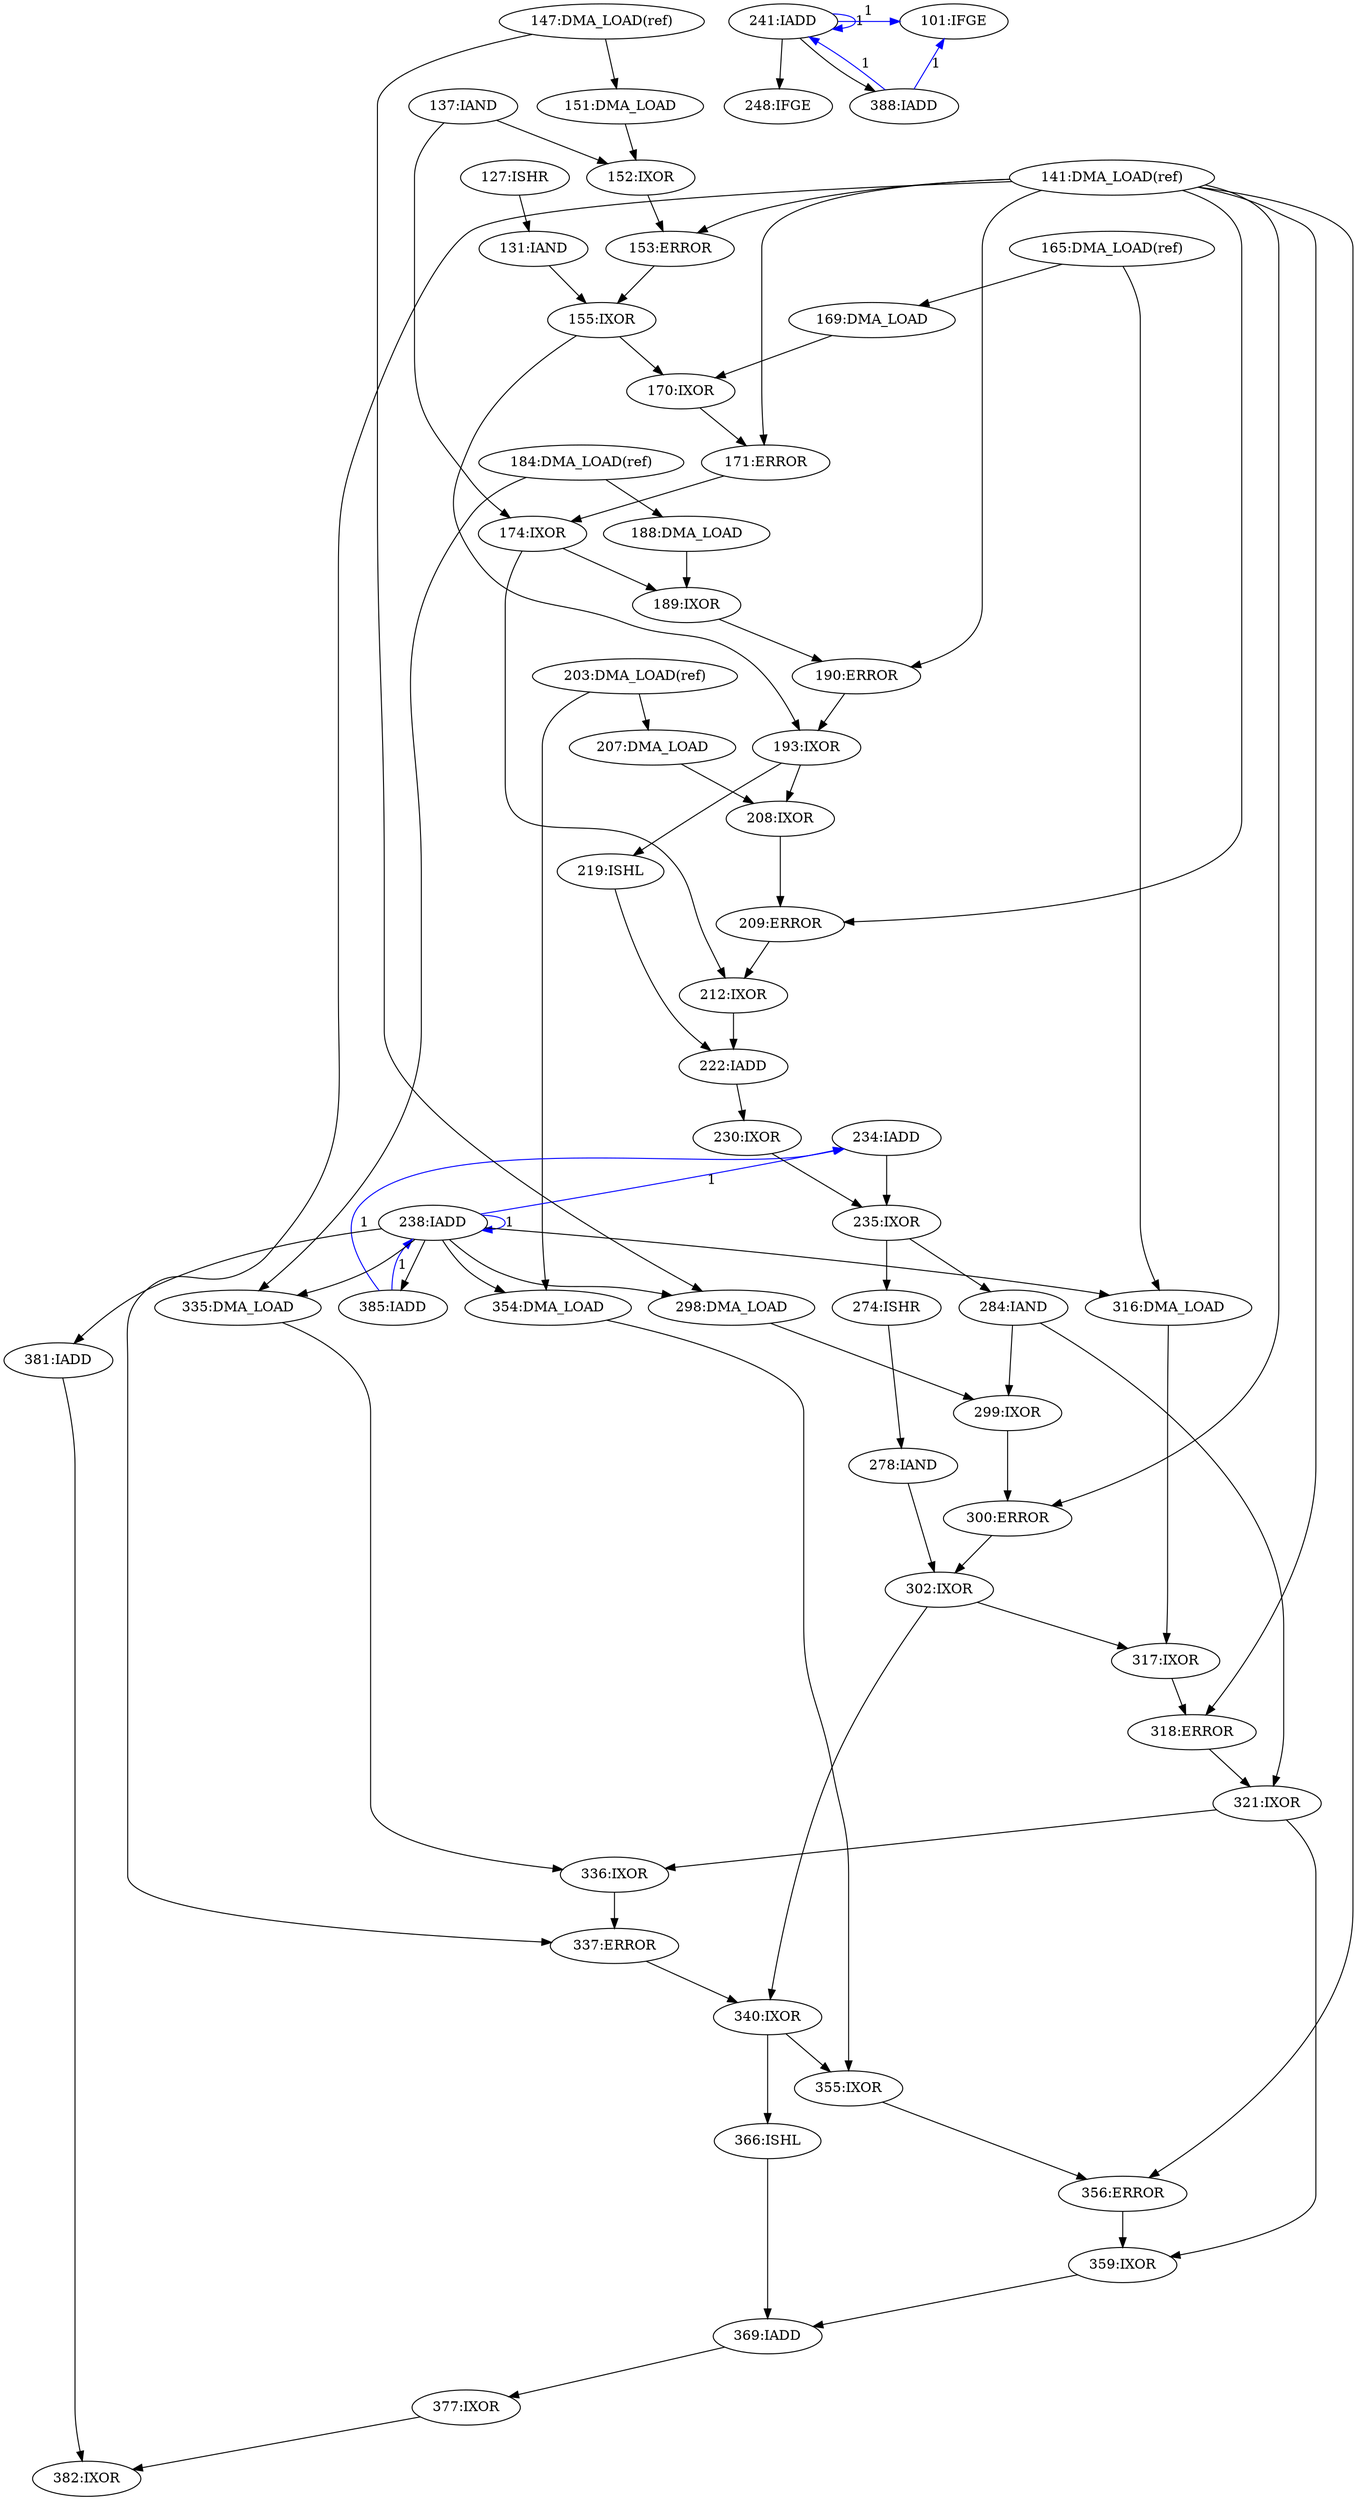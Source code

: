 digraph depgraph {
n0 [label="209:ERROR"];
n1 [label="141:DMA_LOAD(ref)"];
n1 -> n0;
n2 [label="208:IXOR"];
n2 -> n0;
n3 [label="336:IXOR"];
n4 [label="321:IXOR"];
n4 -> n3;
n5 [label="335:DMA_LOAD"];
n5 -> n3;
n6 [label="207:DMA_LOAD"];
n7 [label="203:DMA_LOAD(ref)"];
n7 -> n6;
n8 [label="284:IAND"];
n9 [label="235:IXOR"];
n9 -> n8;
n10 [label="337:ERROR"];
n1 -> n10;
n3 -> n10;
n11 [label="300:ERROR"];
n1 -> n11;
n12 [label="299:IXOR"];
n12 -> n11;
n13 [label="369:IADD"];
n14 [label="366:ISHL"];
n14 -> n13;
n15 [label="359:IXOR"];
n15 -> n13;
n16 [label="248:IFGE"];
n17 [label="241:IADD"];
n17 -> n16;
n18 [label="155:IXOR"];
n19 [label="153:ERROR"];
n19 -> n18;
n20 [label="131:IAND"];
n20 -> n18;
n21 [label="193:IXOR"];
n21 -> n2;
n6 -> n2;
n22 [label="385:IADD"];
n23 [label="238:IADD"];
n23 -> n22;
n24 [label="382:IXOR"];
n25 [label="377:IXOR"];
n25 -> n24;
n26 [label="381:IADD"];
n26 -> n24;
n27 [label="354:DMA_LOAD"];
n7 -> n27;
n23 -> n27;
n28 [label="219:ISHL"];
n21 -> n28;
n29 [label="169:DMA_LOAD"];
n30 [label="165:DMA_LOAD(ref)"];
n30 -> n29;
n31 [label="356:ERROR"];
n1 -> n31;
n32 [label="355:IXOR"];
n32 -> n31;
n33 [label="230:IXOR"];
n33 -> n9;
n34 [label="234:IADD"];
n34 -> n9;
n35 [label="318:ERROR"];
n35 -> n4;
n8 -> n4;
n36 [label="152:IXOR"];
n37 [label="137:IAND"];
n37 -> n36;
n38 [label="151:DMA_LOAD"];
n38 -> n36;
n39 [label="340:IXOR"];
n39 -> n14;
n40 [label="189:IXOR"];
n41 [label="174:IXOR"];
n41 -> n40;
n42 [label="188:DMA_LOAD"];
n42 -> n40;
n43 [label="171:ERROR"];
n43 -> n41;
n37 -> n41;
n44 [label="147:DMA_LOAD(ref)"];
n44 -> n38;
n45 [label="316:DMA_LOAD"];
n30 -> n45;
n23 -> n45;
n46 [label="184:DMA_LOAD(ref)"];
n46 -> n5;
n23 -> n5;
n46 -> n42;
n47 [label="127:ISHR"];
n47 -> n20;
n1 -> n43;
n48 [label="170:IXOR"];
n48 -> n43;
n49 [label="298:DMA_LOAD"];
n44 -> n49;
n23 -> n49;
n39 -> n32;
n27 -> n32;
n23 -> n26;
n1 -> n35;
n50 [label="317:IXOR"];
n50 -> n35;
n51 [label="222:IADD"];
n28 -> n51;
n52 [label="212:IXOR"];
n52 -> n51;
n53 [label="388:IADD"];
n17 -> n53;
n54 [label="302:IXOR"];
n11 -> n54;
n55 [label="278:IAND"];
n55 -> n54;
n54 -> n50;
n45 -> n50;
n51 -> n33;
n0 -> n52;
n41 -> n52;
n1 -> n19;
n36 -> n19;
n10 -> n39;
n54 -> n39;
n18 -> n48;
n29 -> n48;
n13 -> n25;
n56 [label="274:ISHR"];
n9 -> n56;
n57 [label="190:ERROR"];
n57 -> n21;
n18 -> n21;
n56 -> n55;
n1 -> n57;
n40 -> n57;
n31 -> n15;
n4 -> n15;
n8 -> n12;
n49 -> n12;
n23 -> n23 [constraint=false,color=blue,label="1"];
n23 -> n34 [constraint=false,color=blue,label="1"];
n22 -> n23 [constraint=false,color=blue,label="1"];
n22 -> n34 [constraint=false,color=blue,label="1"];
n53 -> n17 [constraint=false,color=blue,label="1"];
n58 [label="101:IFGE"];
n53 -> n58 [constraint=false,color=blue,label="1"];
n17 -> n17 [constraint=false,color=blue,label="1"];
n17 -> n58 [constraint=false,color=blue,label="1"];
}
